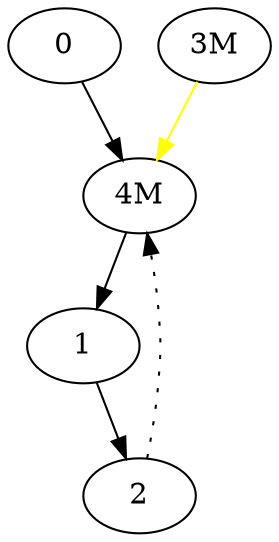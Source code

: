 Digraph G {
0->"4M";
1->2;
2->"4M"[style=dotted];
edge [color=yellow];
"3M"->"4M";
edge [color=black];
"3M";
"4M"->1;
}
